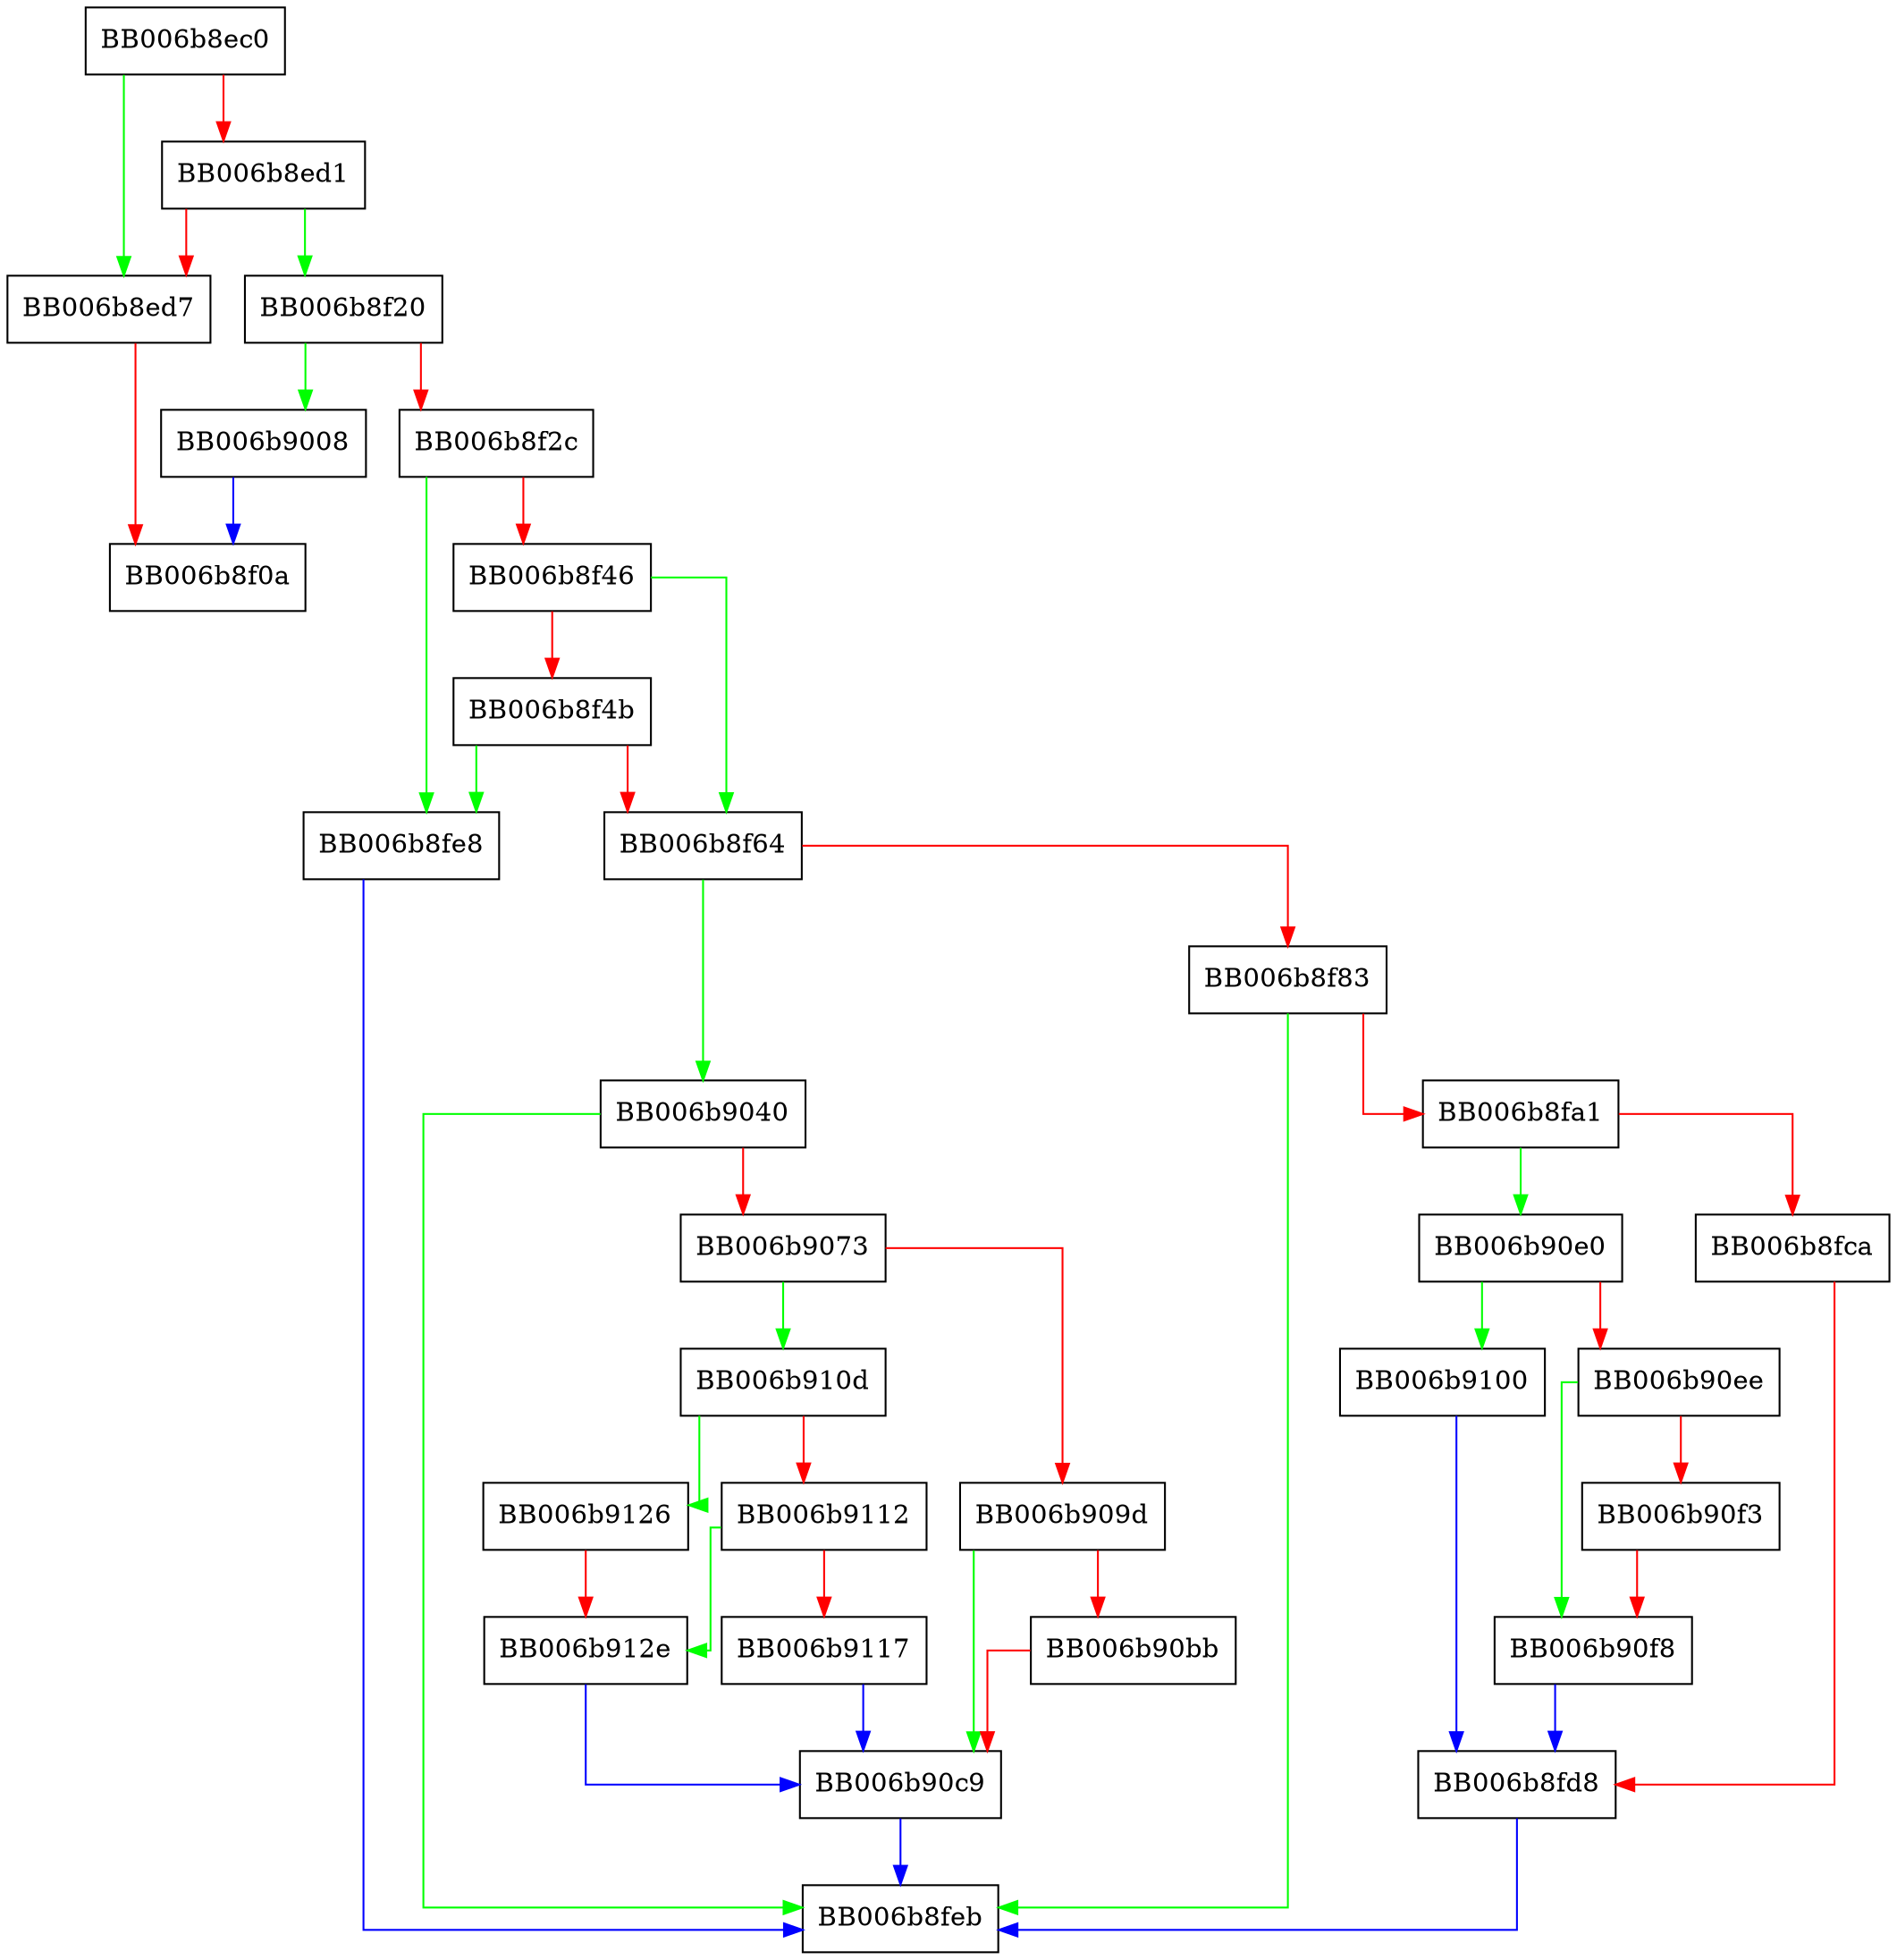 digraph ec_to_PrivateKeyInfo_der_encode {
  node [shape="box"];
  graph [splines=ortho];
  BB006b8ec0 -> BB006b8ed7 [color="green"];
  BB006b8ec0 -> BB006b8ed1 [color="red"];
  BB006b8ed1 -> BB006b8f20 [color="green"];
  BB006b8ed1 -> BB006b8ed7 [color="red"];
  BB006b8ed7 -> BB006b8f0a [color="red"];
  BB006b8f20 -> BB006b9008 [color="green"];
  BB006b8f20 -> BB006b8f2c [color="red"];
  BB006b8f2c -> BB006b8fe8 [color="green"];
  BB006b8f2c -> BB006b8f46 [color="red"];
  BB006b8f46 -> BB006b8f64 [color="green"];
  BB006b8f46 -> BB006b8f4b [color="red"];
  BB006b8f4b -> BB006b8fe8 [color="green"];
  BB006b8f4b -> BB006b8f64 [color="red"];
  BB006b8f64 -> BB006b9040 [color="green"];
  BB006b8f64 -> BB006b8f83 [color="red"];
  BB006b8f83 -> BB006b8feb [color="green"];
  BB006b8f83 -> BB006b8fa1 [color="red"];
  BB006b8fa1 -> BB006b90e0 [color="green"];
  BB006b8fa1 -> BB006b8fca [color="red"];
  BB006b8fca -> BB006b8fd8 [color="red"];
  BB006b8fd8 -> BB006b8feb [color="blue"];
  BB006b8fe8 -> BB006b8feb [color="blue"];
  BB006b9008 -> BB006b8f0a [color="blue"];
  BB006b9040 -> BB006b8feb [color="green"];
  BB006b9040 -> BB006b9073 [color="red"];
  BB006b9073 -> BB006b910d [color="green"];
  BB006b9073 -> BB006b909d [color="red"];
  BB006b909d -> BB006b90c9 [color="green"];
  BB006b909d -> BB006b90bb [color="red"];
  BB006b90bb -> BB006b90c9 [color="red"];
  BB006b90c9 -> BB006b8feb [color="blue"];
  BB006b90e0 -> BB006b9100 [color="green"];
  BB006b90e0 -> BB006b90ee [color="red"];
  BB006b90ee -> BB006b90f8 [color="green"];
  BB006b90ee -> BB006b90f3 [color="red"];
  BB006b90f3 -> BB006b90f8 [color="red"];
  BB006b90f8 -> BB006b8fd8 [color="blue"];
  BB006b9100 -> BB006b8fd8 [color="blue"];
  BB006b910d -> BB006b9126 [color="green"];
  BB006b910d -> BB006b9112 [color="red"];
  BB006b9112 -> BB006b912e [color="green"];
  BB006b9112 -> BB006b9117 [color="red"];
  BB006b9117 -> BB006b90c9 [color="blue"];
  BB006b9126 -> BB006b912e [color="red"];
  BB006b912e -> BB006b90c9 [color="blue"];
}